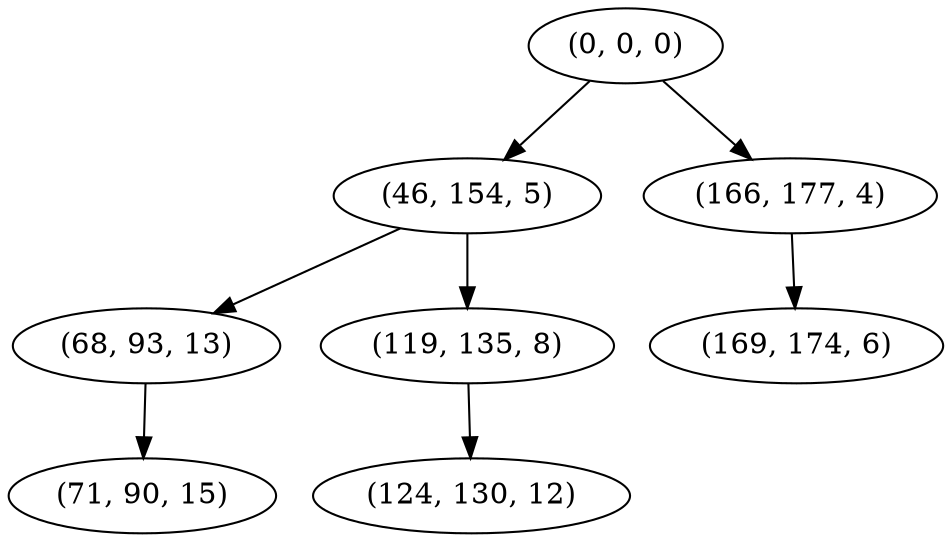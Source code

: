 digraph tree {
    "(0, 0, 0)";
    "(46, 154, 5)";
    "(68, 93, 13)";
    "(71, 90, 15)";
    "(119, 135, 8)";
    "(124, 130, 12)";
    "(166, 177, 4)";
    "(169, 174, 6)";
    "(0, 0, 0)" -> "(46, 154, 5)";
    "(0, 0, 0)" -> "(166, 177, 4)";
    "(46, 154, 5)" -> "(68, 93, 13)";
    "(46, 154, 5)" -> "(119, 135, 8)";
    "(68, 93, 13)" -> "(71, 90, 15)";
    "(119, 135, 8)" -> "(124, 130, 12)";
    "(166, 177, 4)" -> "(169, 174, 6)";
}
